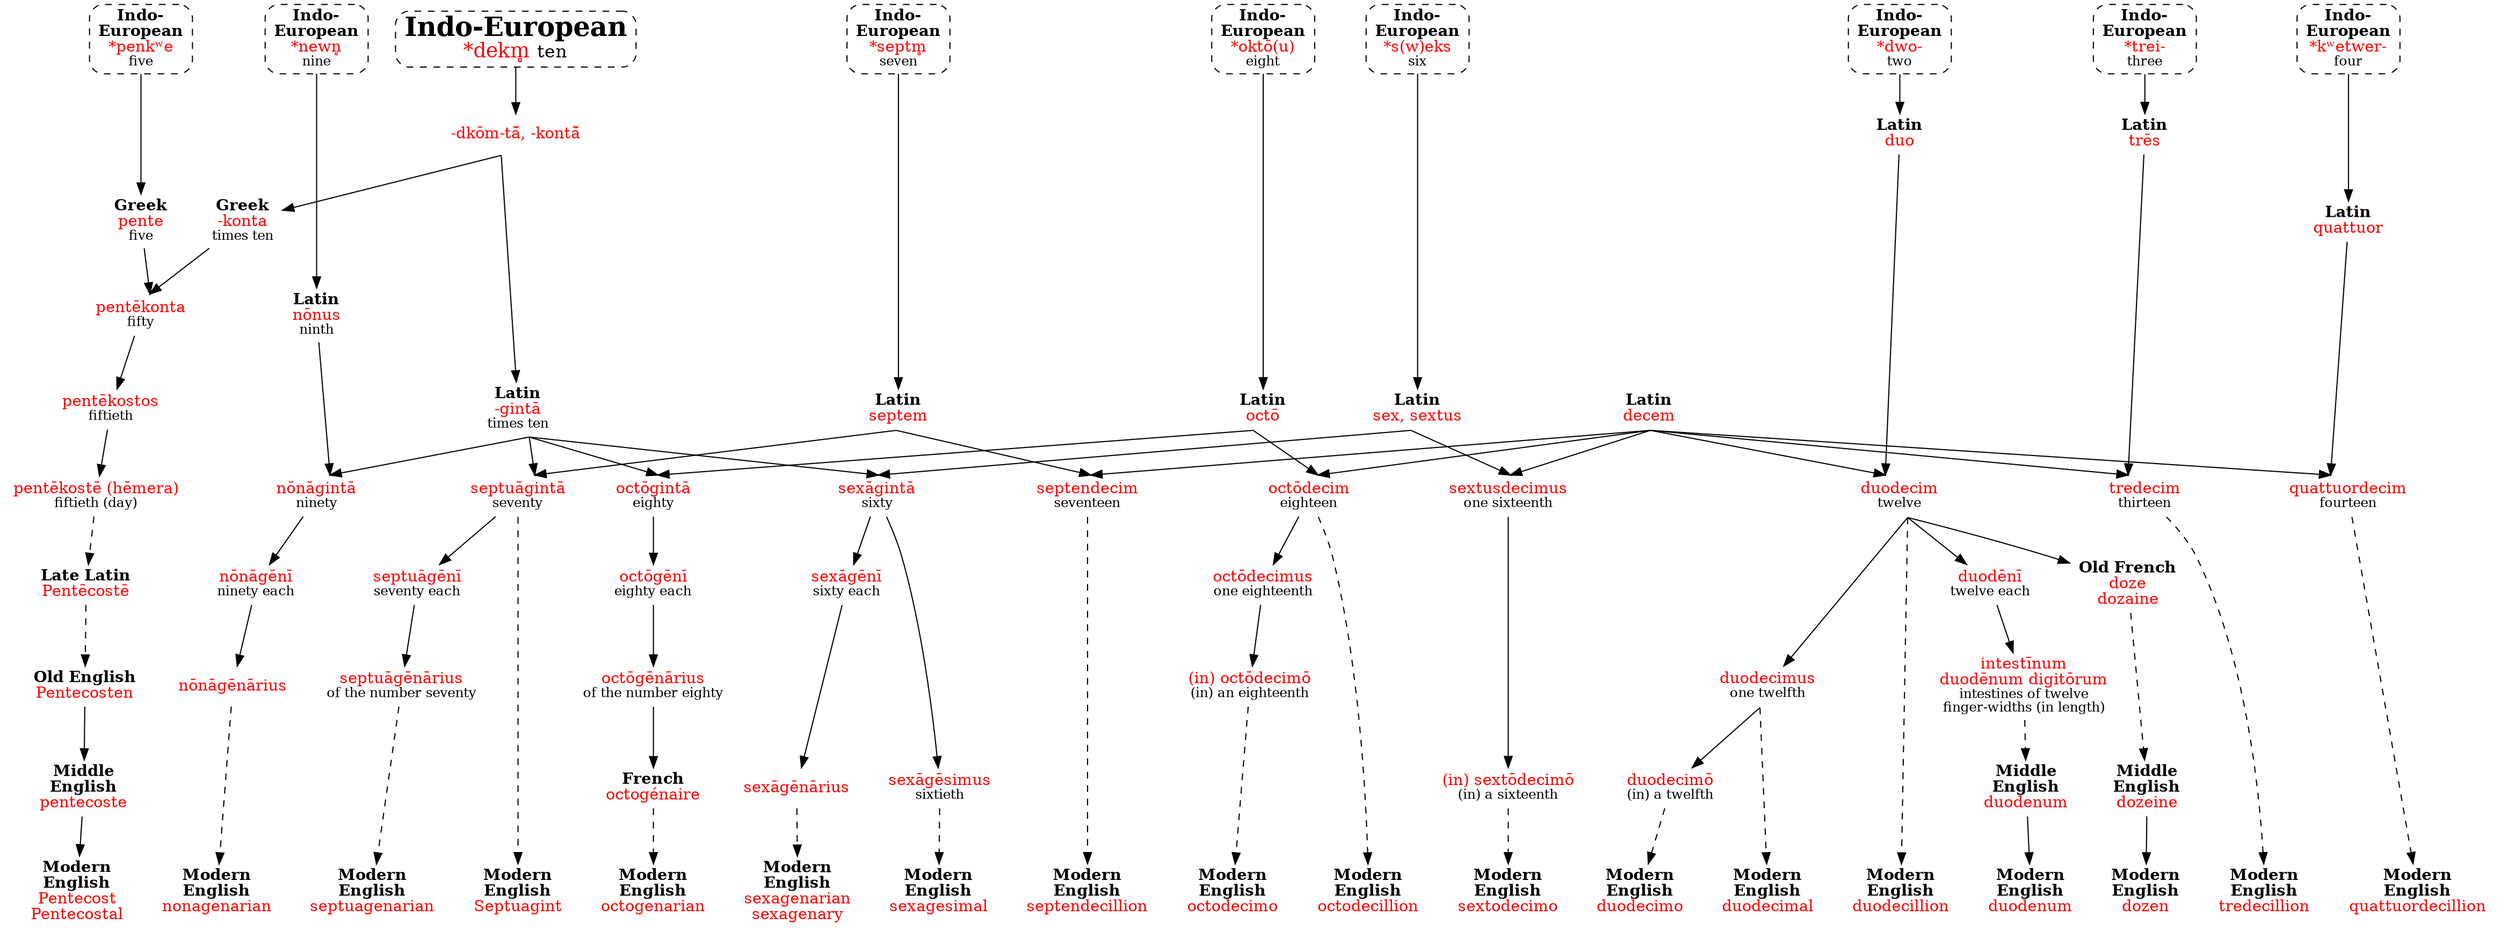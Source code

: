 strict digraph {
node [shape=none]

dekmIE [label=<<font point-size="24"><b>Indo-European</b></font><br/><font point-size="18" color="red">*dekm̥ </font><font point-size="16">ten</font>> shape=box style="dashed,rounded" URL="dekm-ten0.svg" tooltip="Indo-European \"*dekm̥\" ten"]


kontaIE [label=<<font color="red">-dkōm-tā̆, -kontā̆</font>>]
gintaL [label=<<b>Latin</b><br/><font color="red">-gintā</font><br/><font point-size="12">times ten</font>>]
dekmIE -> kontaIE [sametail=1]
kontaIE -> gintaL [sametail=1]

decemL [label=<<b>Latin</b><br/><font color="red">decem</font>>]

/* dozen */
dwoIE [label=<<b>Indo-<br/>European</b><br/><font color="red">*dwo-</font><br/><font point-size="12">two</font>> shape=box style="dashed,rounded" URL="dwo-two1.svg"]
duoL [label=<<b>Latin</b><br/><font color="red">duo</font>>]
duodecimL [label=<<font color="red">duodecim</font><br/><font point-size="12">twelve</font>>]
dozeOF [label=<<b>Old French</b><br/><font color="red">doze<br/>dozaine</font>>]
dozeineME [label=<<b>Middle<br/>English</b><br/><font color="red">dozeine</font>>]
dozen [label=<<b>Modern<br/>English</b><br/><font color="red">dozen</font>>]
dwoIE -> duoL
duoL -> duodecimL [samehead=1]
decemL -> duodecimL [sametail=1 samehead=1]
duodecimL -> dozeOF [sametail=1]
dozeOF -> dozeineME [style=dashed]
dozeineME -> dozen

/* tredecillion */
treiIE [label=<<b>Indo-<br/>European</b><br/><font color="red">*trei-</font><br/><font point-size="12">three</font>> shape=box style="dashed,rounded" URL="trei-three1.svg"]
tresL [label=<<b>Latin</b><br/><font color="red">trēs</font>>]
tredecimL [label=<<font color="red">tredecim</font><br/><font point-size="12">thirteen</font>>]
tredecillion [label=<<b>Modern<br/>English</b><br/><font color="red">tredecillion</font>>]
treiIE -> tresL
tresL -> tredecimL [samehead=1]
decemL -> tredecimL [sametail=1 samehead=1]
tredecimL -> tredecillion [style=dashed]


/* quattuordecillion */
kwetwerIE [label=<<b>Indo-<br/>European</b><br/><font color="red">*kʷetwer-</font><br/><font point-size="12">four</font>> shape=box style="dashed,rounded" URL="kwetwer-four1.svg"]
quattuorL [label=<<b>Latin</b><br/><font color="red">quattuor</font>>]
quattuordecimL [label=<<font color="red">quattuordecim</font><br/><font point-size="12">fourteen</font>>]
quattuordecillion [label=<<b>Modern<br/>English</b><br/><font color="red">quattuordecillion</font>>]
kwetwerIE -> quattuorL
quattuorL -> quattuordecimL [samehead=1]
decemL -> quattuordecimL [sametail=1 samehead=1]
quattuordecimL -> quattuordecillion [style=dashed]

/* Pentecost */
penkweIE [label=<<b>Indo-<br/>European</b><br/><font color="red">*penkʷe</font><br/><font point-size="12">five</font>> shape=box style="dashed,rounded" URL="penkwe-five2.svg"]
penteG [label=<<b>Greek</b><br/><font color="red">pente</font><br/><font point-size="12">five</font>>]
kontaG [label=<<b>Greek</b><br/><font color="red">-konta</font><br/><font point-size="12">times ten</font>>]
pentekontaG [label=<<font color="red">pentēkonta</font><br/><font point-size="12">fifty</font>>]
pentekostosG [label=<<font color="red">pentēkostos</font><br/><font point-size="12">fiftieth</font>>]
pentekosteG [label=<<font color="red">pentēkostē (hēmera)</font><br/><font point-size="12">fiftieth (day)</font>>]
pentecosteL [label=<<b>Late Latin</b><br/><font color="red">Pentēcostē</font>>]
pentecostenOE [label=<<b>Old English</b><br/><font color="red">Pentecosten</font>>]
pentecosteME [label=<<b>Middle<br/>English</b><br/><font color="red">pentecoste</font>>]
pentecost [label=<<b>Modern<br/>English</b><br/><font color="red">Pentecost<br/>Pentecostal</font>>]
kontaIE -> kontaG [sametail=1]
penkweIE -> penteG
penteG -> pentekontaG [samehead=1]
kontaG -> pentekontaG [samehead=1 sametail=1]
pentekontaG -> pentekostosG -> pentekosteG
pentekosteG -> pentecosteL -> pentecostenOE [style=dashed]
pentecostenOE -> pentecosteME -> pentecost


/* sexagenarian/sexagenary, sexagesimal, sextodecimo */
sweksIE [label=<<b>Indo-<br/>European</b><br/><font color="red">*s(w)eks</font><br/><font point-size="12">six</font>> shape=box style="dashed,rounded" URL="sweks-six.svg"]
sexL [label=<<b>Latin</b><br/><font color="red">sex, sextus</font>>]
sexagintaL [label=<<font color="red">sexāgintā</font><br/><font point-size="12">sixty</font>>]
sexageniL [label=<<font color="red">sexāgēnī</font><br/><font point-size="12">sixty each</font>>]
sexagenariusL [label=<<font color="red">sexāgēnārius</font>>]
sexagenarian [label=<<b>Modern<br/>English</b><br/><font color="red">sexagenarian<br/>sexagenary</font>>]
sweksIE -> sexL
sexL -> sexagintaL [sametail=1 samehead=1]
gintaL -> sexagintaL [sametail=1 samehead=1]
sexagintaL -> sexageniL -> sexagenariusL
sexagenariusL -> sexagenarian [style=dashed]
sexagesimusL [label=<<font color="red">sexāgēsimus</font><br/><font point-size="12">sixtieth</font>>]
sexagesimal [label=<<b>Modern<br/>English</b><br/><font color="red">sexagesimal</font>>]
sexagintaL -> sexagesimusL
sexagesimusL -> sexagesimal [style=dashed]
sextusdecimusL [label=<<font color="red">sextusdecimus</font><br/><font point-size="12">one sixteenth</font>>]
sextodecimoL [label=<<font color="red">(in) sextōdecimō</font><br/><font point-size="12">(in) a sixteenth</font>>]
sextodecimo [label=<<b>Modern<br/>English</b><br/><font color="red">sextodecimo</font>>]
sexL -> sextusdecimusL [sametail=1 samehead=1]
decemL -> sextusdecimusL [sametail=1 samehead=1]
sextusdecimusL -> sextodecimoL
sextodecimoL -> sextodecimo [style=dashed]

/* Septuagint, septuagenarian, septendicillion */
septmIE [label=<<b>Indo-<br/>European</b><br/><font color="red">*septm̥</font><br/><font point-size="12">seven</font>> shape=box style="dashed,rounded" URL="septm-seven.svg"]
septemL [label=<<b>Latin</b><br/><font color="red">septem</font>>]
septuagintaL [label=<<font color="red">septuāgintā</font><br/><font point-size="12">seventy</font>>]
septuagint [label=<<b>Modern<br/>English</b><br/><font color="red">Septuagint</font>>]
septmIE -> septemL
septemL -> septuagintaL [sametail=1 samehead=1]
gintaL -> septuagintaL [sametail=1 samehead=1]
septuagintaL -> septuagint [style=dashed sametail=1]
septuageniL [label=<<font color="red">septuāgēnī</font><br/><font point-size="12">seventy each</font>>]
septuagenariusL [label=<<font color="red">septuāgēnārius</font><br/><font point-size="12">of the number seventy</font>>]
septuagenarian [label=<<b>Modern<br/>English</b><br/><font color="red">septuagenarian</font>>]
septuagintaL -> septuageniL -> septuagenariusL
septuagenariusL -> septuagenarian [style=dashed]
septendecimL [label=<<font color="red">septendecim</font><br/><font point-size="12">seventeen</font>>]
septendecillion [label=<<b>Modern<br/>English</b><br/><font color="red">septendecillion</font>>]
septemL -> septendecimL [sametail=1 samehead=1]
decemL -> septendecimL [sametail=1 samehead=1]
septendecimL -> septendecillion [style=dashed]

/* octogenarian, octodecillion, octodecimo */
oktoIE [label=<<b>Indo-<br/>European</b><br/><font color="red">*oktō(u)</font><br/><font point-size="12">eight</font>> shape=box style="dashed,rounded" URL="okto-eight.svg"]
octoL [label=<<b>Latin</b><br/><font color="red">octō</font>>]
octogintaL [label=<<font color="red">octōgintā</font><br/><font point-size="12">eighty</font>>]
octogeniL [label=<<font color="red">octōgēnī</font><br/><font point-size="12">eighty each</font>>]
octogenariusL [label=<<font color="red">octōgēnārius</font><br/><font point-size="12">of the number eighty</font>>]
octogenaireF [label=<<b>French</b><br/><font color="red">octogénaire</font>>]
octogenarian [label=<<b>Modern<br/>English</b><br/><font color="red">octogenarian</font>>]
oktoIE -> octoL
octoL -> octogintaL [sametail=1 samehead=1]
gintaL -> octogintaL [sametail=1 samehead=1]
octogintaL -> octogeniL -> octogenariusL -> octogenaireF
octogenaireF -> octogenarian [style=dashed]
octodecimL [label=<<font color="red">octōdecim</font><br/><font point-size="12">eighteen</font>>]
octodecillion [label=<<b>Modern<br/>English</b><br/><font color="red">octodecillion</font>>]
octoL -> octodecimL [sametail=1 samehead=1]
decemL -> octodecimL [sametail=1 samehead=1]
octodecimL -> octodecillion [style=dashed]
octodecimusL [label=<<font color="red">octōdecimus</font><br/><font point-size="12">one eighteenth</font>>]
octodecimoL [label=<<font color="red">(in) octōdecimō</font><br/><font point-size="12">(in) an eighteenth</font>>]
octodecimo [label=<<b>Modern<br/>English</b><br/><font color="red">octodecimo</font>>]
octodecimL -> octodecimusL [sametail=1]
octodecimusL -> octodecimoL
octodecimoL -> octodecimo [style=dashed]

/* nonagenarian */
newnIE [label=<<b>Indo-<br/>European</b><br/><font color="red">*newn̥</font><br/><font point-size="12">nine</font>> shape=box style="dashed,rounded" URL="newn-nine.svg"]
nonusL [label=<<b>Latin</b><br/><font color="red">nōnus</font><br/><font point-size="12">ninth</font>>]
nonagintaL [label=<<font color="red">nōnāgintā</font><br/><font point-size="12">ninety</font>>]
nonageniL [label=<<font color="red">nōnāgēnī</font><br/><font point-size="12">ninety each</font>>]
nonagenariusL [label=<<font color="red">nōnāgēnārius</font>>]
nonagenarian [label=<<b>Modern<br/>English</b><br/><font color="red">nonagenarian</font>>]
newnIE -> nonusL
nonusL -> nonagintaL [samehead=1]
gintaL -> nonagintaL [sametail=1 samehead=1]
nonagintaL -> nonageniL -> nonagenariusL
nonagenariusL -> nonagenarian [style=dashed]

/* duodecillion, duodecimal, duodecimo, duodenum */
duodecimusL [label=<<font color="red">duodecimus</font><br/><font point-size="12">one twelfth</font>>]
duodecimal [label=<<b>Modern<br/>English</b><br/><font color="red">duodecimal</font>>]
duodecimL -> duodecimusL [sametail=1]
duodecimusL -> duodecimal [style=dashed sametail=1]
duodecillion [label=<<b>Modern<br/>English</b><br/><font color="red">duodecillion</font>>]
duodecimL -> duodecillion [style=dashed sametail=1]
duodecimoL [label=<<font color="red">duodecimō</font><br/><font point-size="12">(in) a twelfth</font>>]
duodecimo [label=<<b>Modern<br/>English</b><br/><font color="red">duodecimo</font>>]
duodecimusL -> duodecimoL [sametail=1]
duodecimoL -> duodecimo [style=dashed]
duodeniL [label=<<font color="red">duodēnī</font><br/><font point-size="12">twelve each</font>>]
duodenumL [label=<<font color="red">intestīnum<br/>duodēnum digitōrum</font><br/><font point-size="12">intestines of twelve<br/>finger-widths (in length)</font>>]
duodenumME [label=<<b>Middle<br/>English</b><br/><font color="red">duodenum</font>>]
duodenum [label=<<b>Modern<br/>English</b><br/><font color="red">duodenum</font>>]
duodecimL -> duodeniL [sametail=1]
duodeniL -> duodenumL 
duodenumL -> duodenumME [style=dashed]
duodenumME -> duodenum

{ rank=sink sexagenarian sexagesimal sextodecimo septuagint septuagenarian septendecillion octogenarian octodecillion octodecimo nonagenarian pentecost duodecillion duodecimal duodecimo duodenum dozen quattuordecillion tredecillion }
{ rank=min dwoIE treiIE kwetwerIE penkweIE sweksIE septmIE oktoIE newnIE }
}